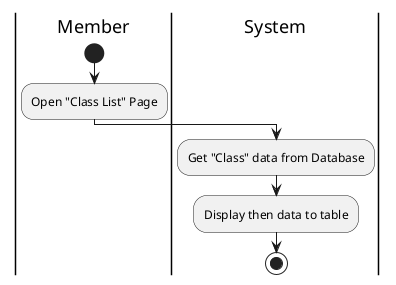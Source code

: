 @startuml GetClass_Member

skinparam ConditionEndStyle hline
skinparam conditionStyle diamond
skinparam Monochrome true
skinparam Shadowing false

|Member|
start
:Open "Class List" Page;

|System|
:Get "Class" data from Database;
:Display then data to table;

stop

@enduml
